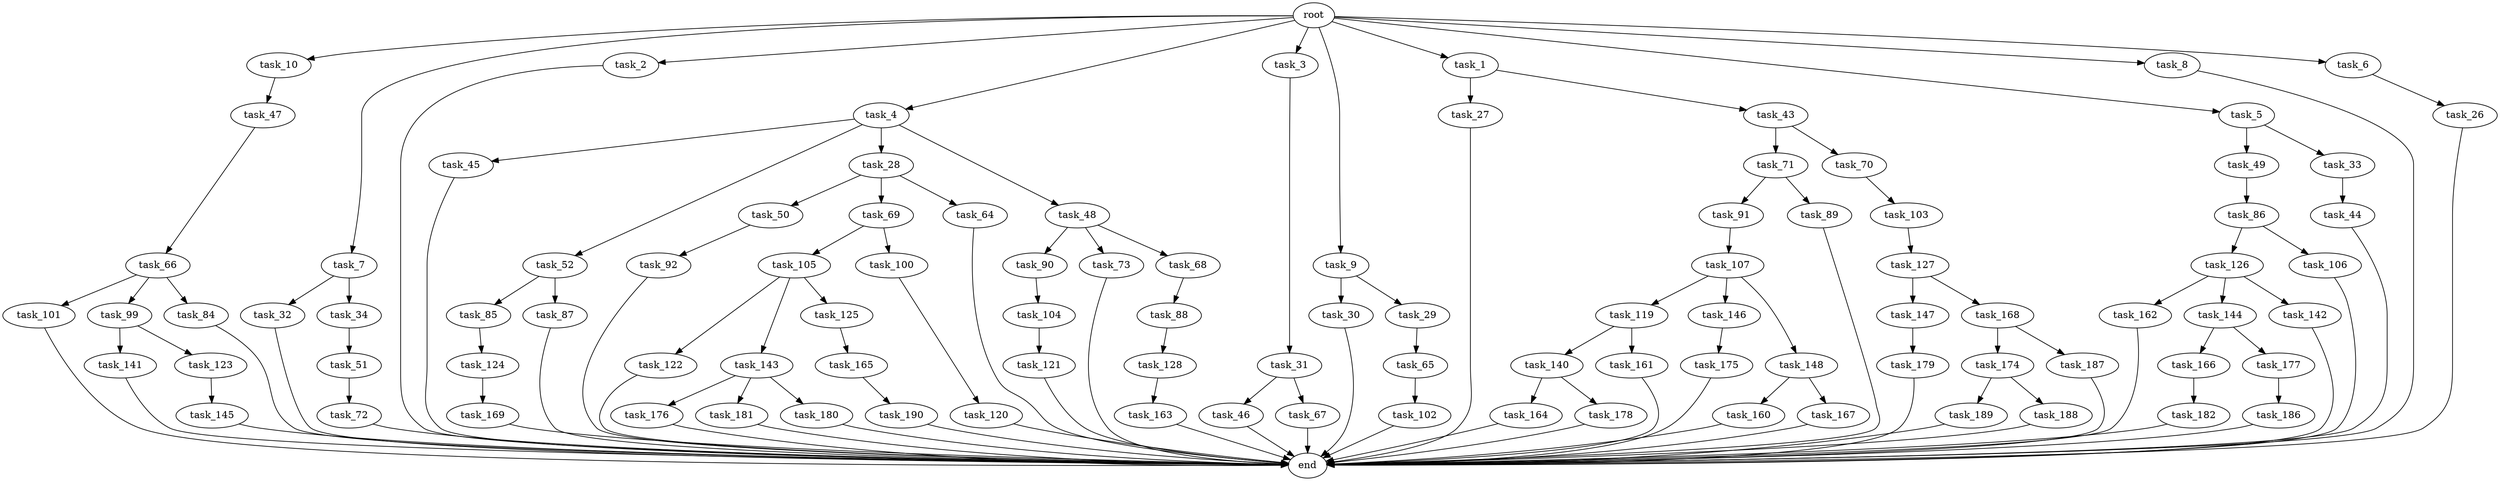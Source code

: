 digraph G {
  task_102 [size="274877906.944000"];
  task_65 [size="618475290.624000"];
  task_176 [size="274877906.944000"];
  task_162 [size="618475290.624000"];
  task_105 [size="429496729.600000"];
  task_72 [size="1717986918.400000"];
  task_119 [size="274877906.944000"];
  task_166 [size="274877906.944000"];
  task_45 [size="1391569403.904000"];
  task_163 [size="841813590.016000"];
  task_52 [size="1391569403.904000"];
  task_144 [size="618475290.624000"];
  task_46 [size="1391569403.904000"];
  task_179 [size="841813590.016000"];
  task_164 [size="1391569403.904000"];
  task_10 [size="2.048000"];
  task_28 [size="1391569403.904000"];
  task_50 [size="1717986918.400000"];
  task_71 [size="1717986918.400000"];
  task_127 [size="1391569403.904000"];
  task_31 [size="1099511627.776000"];
  task_49 [size="1099511627.776000"];
  task_146 [size="274877906.944000"];
  task_90 [size="154618822.656000"];
  task_120 [size="841813590.016000"];
  task_121 [size="154618822.656000"];
  task_140 [size="68719476.736000"];
  task_147 [size="618475290.624000"];
  task_190 [size="841813590.016000"];
  task_122 [size="68719476.736000"];
  task_126 [size="274877906.944000"];
  task_7 [size="2.048000"];
  task_2 [size="2.048000"];
  task_48 [size="1391569403.904000"];
  task_186 [size="154618822.656000"];
  task_30 [size="1391569403.904000"];
  task_177 [size="274877906.944000"];
  task_169 [size="274877906.944000"];
  task_160 [size="1391569403.904000"];
  task_104 [size="274877906.944000"];
  task_33 [size="1099511627.776000"];
  task_4 [size="2.048000"];
  task_182 [size="1099511627.776000"];
  task_27 [size="1391569403.904000"];
  task_141 [size="618475290.624000"];
  task_44 [size="841813590.016000"];
  task_85 [size="274877906.944000"];
  task_92 [size="274877906.944000"];
  task_73 [size="154618822.656000"];
  task_103 [size="274877906.944000"];
  task_181 [size="274877906.944000"];
  task_91 [size="841813590.016000"];
  task_106 [size="274877906.944000"];
  task_89 [size="841813590.016000"];
  task_3 [size="2.048000"];
  task_9 [size="2.048000"];
  task_32 [size="429496729.600000"];
  task_143 [size="68719476.736000"];
  task_34 [size="429496729.600000"];
  task_148 [size="274877906.944000"];
  task_86 [size="274877906.944000"];
  task_189 [size="1717986918.400000"];
  task_101 [size="1099511627.776000"];
  task_1 [size="2.048000"];
  task_107 [size="1717986918.400000"];
  task_26 [size="1391569403.904000"];
  task_99 [size="1099511627.776000"];
  task_69 [size="1717986918.400000"];
  task_167 [size="1391569403.904000"];
  task_5 [size="2.048000"];
  task_88 [size="154618822.656000"];
  end [size="0.000000"];
  task_8 [size="2.048000"];
  task_87 [size="274877906.944000"];
  task_64 [size="1717986918.400000"];
  task_174 [size="1391569403.904000"];
  task_84 [size="1099511627.776000"];
  task_142 [size="618475290.624000"];
  task_29 [size="1391569403.904000"];
  task_43 [size="1391569403.904000"];
  task_178 [size="1391569403.904000"];
  root [size="0.000000"];
  task_187 [size="1391569403.904000"];
  task_47 [size="154618822.656000"];
  task_123 [size="618475290.624000"];
  task_128 [size="68719476.736000"];
  task_180 [size="274877906.944000"];
  task_6 [size="2.048000"];
  task_70 [size="1717986918.400000"];
  task_67 [size="1391569403.904000"];
  task_145 [size="154618822.656000"];
  task_175 [size="154618822.656000"];
  task_188 [size="1717986918.400000"];
  task_168 [size="618475290.624000"];
  task_100 [size="429496729.600000"];
  task_165 [size="841813590.016000"];
  task_161 [size="68719476.736000"];
  task_51 [size="1391569403.904000"];
  task_125 [size="68719476.736000"];
  task_124 [size="154618822.656000"];
  task_68 [size="154618822.656000"];
  task_66 [size="429496729.600000"];

  task_102 -> end [size="1.000000"];
  task_65 -> task_102 [size="134217728.000000"];
  task_176 -> end [size="1.000000"];
  task_162 -> end [size="1.000000"];
  task_105 -> task_143 [size="33554432.000000"];
  task_105 -> task_122 [size="33554432.000000"];
  task_105 -> task_125 [size="33554432.000000"];
  task_72 -> end [size="1.000000"];
  task_119 -> task_161 [size="33554432.000000"];
  task_119 -> task_140 [size="33554432.000000"];
  task_166 -> task_182 [size="536870912.000000"];
  task_45 -> end [size="1.000000"];
  task_163 -> end [size="1.000000"];
  task_52 -> task_87 [size="134217728.000000"];
  task_52 -> task_85 [size="134217728.000000"];
  task_144 -> task_166 [size="134217728.000000"];
  task_144 -> task_177 [size="134217728.000000"];
  task_46 -> end [size="1.000000"];
  task_179 -> end [size="1.000000"];
  task_164 -> end [size="1.000000"];
  task_10 -> task_47 [size="75497472.000000"];
  task_28 -> task_69 [size="838860800.000000"];
  task_28 -> task_50 [size="838860800.000000"];
  task_28 -> task_64 [size="838860800.000000"];
  task_50 -> task_92 [size="134217728.000000"];
  task_71 -> task_91 [size="411041792.000000"];
  task_71 -> task_89 [size="411041792.000000"];
  task_127 -> task_168 [size="301989888.000000"];
  task_127 -> task_147 [size="301989888.000000"];
  task_31 -> task_46 [size="679477248.000000"];
  task_31 -> task_67 [size="679477248.000000"];
  task_49 -> task_86 [size="134217728.000000"];
  task_146 -> task_175 [size="75497472.000000"];
  task_90 -> task_104 [size="134217728.000000"];
  task_120 -> end [size="1.000000"];
  task_121 -> end [size="1.000000"];
  task_140 -> task_164 [size="679477248.000000"];
  task_140 -> task_178 [size="679477248.000000"];
  task_147 -> task_179 [size="411041792.000000"];
  task_190 -> end [size="1.000000"];
  task_122 -> end [size="1.000000"];
  task_126 -> task_142 [size="301989888.000000"];
  task_126 -> task_162 [size="301989888.000000"];
  task_126 -> task_144 [size="301989888.000000"];
  task_7 -> task_34 [size="209715200.000000"];
  task_7 -> task_32 [size="209715200.000000"];
  task_2 -> end [size="1.000000"];
  task_48 -> task_68 [size="75497472.000000"];
  task_48 -> task_90 [size="75497472.000000"];
  task_48 -> task_73 [size="75497472.000000"];
  task_186 -> end [size="1.000000"];
  task_30 -> end [size="1.000000"];
  task_177 -> task_186 [size="75497472.000000"];
  task_169 -> end [size="1.000000"];
  task_160 -> end [size="1.000000"];
  task_104 -> task_121 [size="75497472.000000"];
  task_33 -> task_44 [size="411041792.000000"];
  task_4 -> task_48 [size="679477248.000000"];
  task_4 -> task_45 [size="679477248.000000"];
  task_4 -> task_28 [size="679477248.000000"];
  task_4 -> task_52 [size="679477248.000000"];
  task_182 -> end [size="1.000000"];
  task_27 -> end [size="1.000000"];
  task_141 -> end [size="1.000000"];
  task_44 -> end [size="1.000000"];
  task_85 -> task_124 [size="75497472.000000"];
  task_92 -> end [size="1.000000"];
  task_73 -> end [size="1.000000"];
  task_103 -> task_127 [size="679477248.000000"];
  task_181 -> end [size="1.000000"];
  task_91 -> task_107 [size="838860800.000000"];
  task_106 -> end [size="1.000000"];
  task_89 -> end [size="1.000000"];
  task_3 -> task_31 [size="536870912.000000"];
  task_9 -> task_29 [size="679477248.000000"];
  task_9 -> task_30 [size="679477248.000000"];
  task_32 -> end [size="1.000000"];
  task_143 -> task_180 [size="134217728.000000"];
  task_143 -> task_181 [size="134217728.000000"];
  task_143 -> task_176 [size="134217728.000000"];
  task_34 -> task_51 [size="679477248.000000"];
  task_148 -> task_160 [size="679477248.000000"];
  task_148 -> task_167 [size="679477248.000000"];
  task_86 -> task_106 [size="134217728.000000"];
  task_86 -> task_126 [size="134217728.000000"];
  task_189 -> end [size="1.000000"];
  task_101 -> end [size="1.000000"];
  task_1 -> task_43 [size="679477248.000000"];
  task_1 -> task_27 [size="679477248.000000"];
  task_107 -> task_146 [size="134217728.000000"];
  task_107 -> task_148 [size="134217728.000000"];
  task_107 -> task_119 [size="134217728.000000"];
  task_26 -> end [size="1.000000"];
  task_99 -> task_123 [size="301989888.000000"];
  task_99 -> task_141 [size="301989888.000000"];
  task_69 -> task_105 [size="209715200.000000"];
  task_69 -> task_100 [size="209715200.000000"];
  task_167 -> end [size="1.000000"];
  task_5 -> task_33 [size="536870912.000000"];
  task_5 -> task_49 [size="536870912.000000"];
  task_88 -> task_128 [size="33554432.000000"];
  task_8 -> end [size="1.000000"];
  task_87 -> end [size="1.000000"];
  task_64 -> end [size="1.000000"];
  task_174 -> task_189 [size="838860800.000000"];
  task_174 -> task_188 [size="838860800.000000"];
  task_84 -> end [size="1.000000"];
  task_142 -> end [size="1.000000"];
  task_29 -> task_65 [size="301989888.000000"];
  task_43 -> task_70 [size="838860800.000000"];
  task_43 -> task_71 [size="838860800.000000"];
  task_178 -> end [size="1.000000"];
  root -> task_2 [size="1.000000"];
  root -> task_6 [size="1.000000"];
  root -> task_4 [size="1.000000"];
  root -> task_5 [size="1.000000"];
  root -> task_10 [size="1.000000"];
  root -> task_3 [size="1.000000"];
  root -> task_9 [size="1.000000"];
  root -> task_8 [size="1.000000"];
  root -> task_7 [size="1.000000"];
  root -> task_1 [size="1.000000"];
  task_187 -> end [size="1.000000"];
  task_47 -> task_66 [size="209715200.000000"];
  task_123 -> task_145 [size="75497472.000000"];
  task_128 -> task_163 [size="411041792.000000"];
  task_180 -> end [size="1.000000"];
  task_6 -> task_26 [size="679477248.000000"];
  task_70 -> task_103 [size="134217728.000000"];
  task_67 -> end [size="1.000000"];
  task_145 -> end [size="1.000000"];
  task_175 -> end [size="1.000000"];
  task_188 -> end [size="1.000000"];
  task_168 -> task_174 [size="679477248.000000"];
  task_168 -> task_187 [size="679477248.000000"];
  task_100 -> task_120 [size="411041792.000000"];
  task_165 -> task_190 [size="411041792.000000"];
  task_161 -> end [size="1.000000"];
  task_51 -> task_72 [size="838860800.000000"];
  task_125 -> task_165 [size="411041792.000000"];
  task_124 -> task_169 [size="134217728.000000"];
  task_68 -> task_88 [size="75497472.000000"];
  task_66 -> task_99 [size="536870912.000000"];
  task_66 -> task_101 [size="536870912.000000"];
  task_66 -> task_84 [size="536870912.000000"];
}

